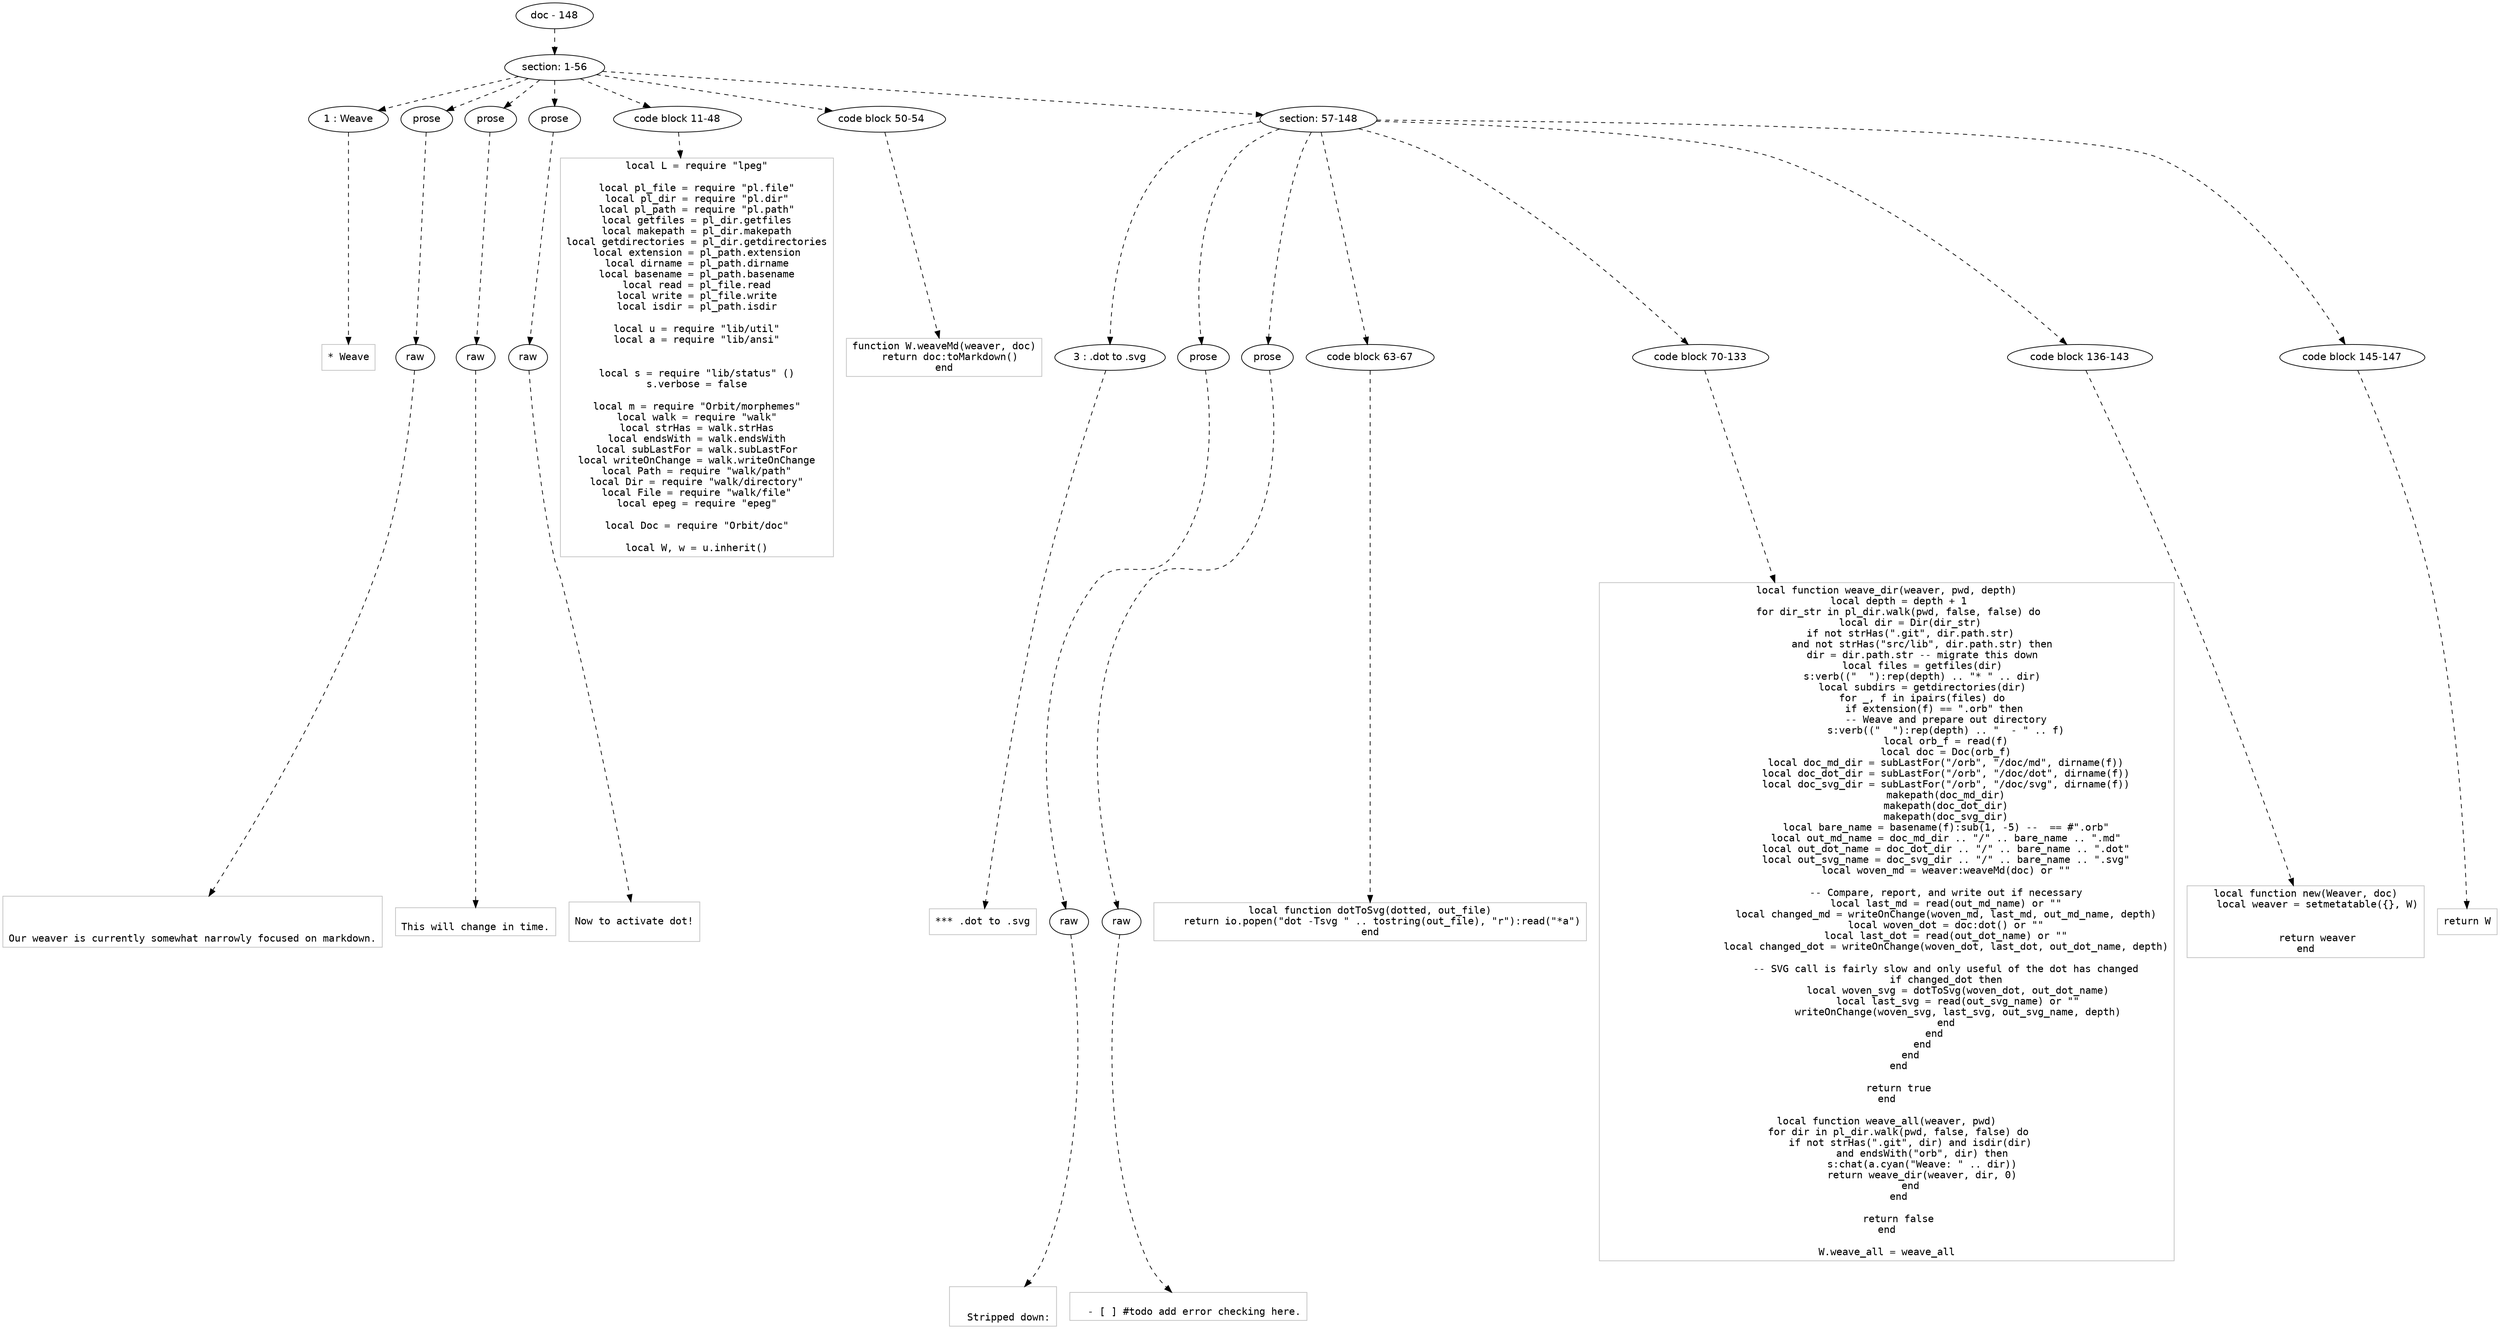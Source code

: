 digraph lpegNode {

node [fontname=Helvetica]
edge [style=dashed]

doc_0 [label="doc - 148"]


doc_0 -> { section_1}
{rank=same; section_1}

section_1 [label="section: 1-56"]


// END RANK doc_0

section_1 -> { header_2 prose_3 prose_4 prose_5 codeblock_6 codeblock_7 section_8}
{rank=same; header_2 prose_3 prose_4 prose_5 codeblock_6 codeblock_7 section_8}

header_2 [label="1 : Weave"]

prose_3 [label="prose"]

prose_4 [label="prose"]

prose_5 [label="prose"]

codeblock_6 [label="code block 11-48"]

codeblock_7 [label="code block 50-54"]

section_8 [label="section: 57-148"]


// END RANK section_1

header_2 -> leaf_9
leaf_9  [color=Gray,shape=rectangle,fontname=Inconsolata,label="* Weave"]
// END RANK header_2

prose_3 -> { raw_10}
{rank=same; raw_10}

raw_10 [label="raw"]


// END RANK prose_3

raw_10 -> leaf_11
leaf_11  [color=Gray,shape=rectangle,fontname=Inconsolata,label="


Our weaver is currently somewhat narrowly focused on markdown.
"]
// END RANK raw_10

prose_4 -> { raw_12}
{rank=same; raw_12}

raw_12 [label="raw"]


// END RANK prose_4

raw_12 -> leaf_13
leaf_13  [color=Gray,shape=rectangle,fontname=Inconsolata,label="
This will change in time.
"]
// END RANK raw_12

prose_5 -> { raw_14}
{rank=same; raw_14}

raw_14 [label="raw"]


// END RANK prose_5

raw_14 -> leaf_15
leaf_15  [color=Gray,shape=rectangle,fontname=Inconsolata,label="
Now to activate dot!

"]
// END RANK raw_14

codeblock_6 -> leaf_16
leaf_16  [color=Gray,shape=rectangle,fontname=Inconsolata,label="local L = require \"lpeg\"

local pl_file = require \"pl.file\"
local pl_dir = require \"pl.dir\"
local pl_path = require \"pl.path\"
local getfiles = pl_dir.getfiles
local makepath = pl_dir.makepath
local getdirectories = pl_dir.getdirectories
local extension = pl_path.extension
local dirname = pl_path.dirname
local basename = pl_path.basename
local read = pl_file.read
local write = pl_file.write
local isdir = pl_path.isdir

local u = require \"lib/util\"
local a = require \"lib/ansi\"


local s = require \"lib/status\" ()
s.verbose = false

local m = require \"Orbit/morphemes\"
local walk = require \"walk\"
local strHas = walk.strHas
local endsWith = walk.endsWith
local subLastFor = walk.subLastFor
local writeOnChange = walk.writeOnChange
local Path = require \"walk/path\"
local Dir = require \"walk/directory\"
local File = require \"walk/file\"
local epeg = require \"epeg\"

local Doc = require \"Orbit/doc\"

local W, w = u.inherit()"]
// END RANK codeblock_6

codeblock_7 -> leaf_17
leaf_17  [color=Gray,shape=rectangle,fontname=Inconsolata,label="function W.weaveMd(weaver, doc)
  return doc:toMarkdown()
end"]
// END RANK codeblock_7

section_8 -> { header_18 prose_19 prose_20 codeblock_21 codeblock_22 codeblock_23 codeblock_24}
{rank=same; header_18 prose_19 prose_20 codeblock_21 codeblock_22 codeblock_23 codeblock_24}

header_18 [label="3 : .dot to .svg"]

prose_19 [label="prose"]

prose_20 [label="prose"]

codeblock_21 [label="code block 63-67"]

codeblock_22 [label="code block 70-133"]

codeblock_23 [label="code block 136-143"]

codeblock_24 [label="code block 145-147"]


// END RANK section_8

header_18 -> leaf_25
leaf_25  [color=Gray,shape=rectangle,fontname=Inconsolata,label="*** .dot to .svg"]
// END RANK header_18

prose_19 -> { raw_26}
{rank=same; raw_26}

raw_26 [label="raw"]


// END RANK prose_19

raw_26 -> leaf_27
leaf_27  [color=Gray,shape=rectangle,fontname=Inconsolata,label="

  Stripped down:
"]
// END RANK raw_26

prose_20 -> { raw_28}
{rank=same; raw_28}

raw_28 [label="raw"]


// END RANK prose_20

raw_28 -> leaf_29
leaf_29  [color=Gray,shape=rectangle,fontname=Inconsolata,label="
  - [ ] #todo add error checking here.
"]
// END RANK raw_28

codeblock_21 -> leaf_30
leaf_30  [color=Gray,shape=rectangle,fontname=Inconsolata,label="local function dotToSvg(dotted, out_file)
    return io.popen(\"dot -Tsvg \" .. tostring(out_file), \"r\"):read(\"*a\")
end"]
// END RANK codeblock_21

codeblock_22 -> leaf_31
leaf_31  [color=Gray,shape=rectangle,fontname=Inconsolata,label="local function weave_dir(weaver, pwd, depth)
    local depth = depth + 1
    for dir_str in pl_dir.walk(pwd, false, false) do
        local dir = Dir(dir_str)
        if not strHas(\".git\", dir.path.str)
            and not strHas(\"src/lib\", dir.path.str) then
            dir = dir.path.str -- migrate this down
            local files = getfiles(dir)
            s:verb((\"  \"):rep(depth) .. \"* \" .. dir)
            local subdirs = getdirectories(dir)
            for _, f in ipairs(files) do
                if extension(f) == \".orb\" then
                    -- Weave and prepare out directory
                    s:verb((\"  \"):rep(depth) .. \"  - \" .. f)
                    local orb_f = read(f)
                    local doc = Doc(orb_f)
                    local doc_md_dir = subLastFor(\"/orb\", \"/doc/md\", dirname(f))
                    local doc_dot_dir = subLastFor(\"/orb\", \"/doc/dot\", dirname(f))
                    local doc_svg_dir = subLastFor(\"/orb\", \"/doc/svg\", dirname(f))
                    makepath(doc_md_dir)
                    makepath(doc_dot_dir)
                    makepath(doc_svg_dir)
                    local bare_name = basename(f):sub(1, -5) --  == #\".orb\"
                    local out_md_name = doc_md_dir .. \"/\" .. bare_name .. \".md\"
                    local out_dot_name = doc_dot_dir .. \"/\" .. bare_name .. \".dot\"
                    local out_svg_name = doc_svg_dir .. \"/\" .. bare_name .. \".svg\"
                    local woven_md = weaver:weaveMd(doc) or \"\"

                    -- Compare, report, and write out if necessary
                    local last_md = read(out_md_name) or \"\"
                    local changed_md = writeOnChange(woven_md, last_md, out_md_name, depth)
                    local woven_dot = doc:dot() or \"\"
                    local last_dot = read(out_dot_name) or \"\"
                    local changed_dot = writeOnChange(woven_dot, last_dot, out_dot_name, depth)

                    -- SVG call is fairly slow and only useful of the dot has changed
                    if changed_dot then
                        local woven_svg = dotToSvg(woven_dot, out_dot_name)
                        local last_svg = read(out_svg_name) or \"\"
                        writeOnChange(woven_svg, last_svg, out_svg_name, depth)
                    end
                end
            end
        end
    end

    return true
end

local function weave_all(weaver, pwd)
    for dir in pl_dir.walk(pwd, false, false) do
        if not strHas(\".git\", dir) and isdir(dir)
            and endsWith(\"orb\", dir) then
            s:chat(a.cyan(\"Weave: \" .. dir))
            return weave_dir(weaver, dir, 0)
        end
    end

    return false
end

W.weave_all = weave_all"]
// END RANK codeblock_22

codeblock_23 -> leaf_32
leaf_32  [color=Gray,shape=rectangle,fontname=Inconsolata,label="local function new(Weaver, doc)
    local weaver = setmetatable({}, W)


    return weaver
end"]
// END RANK codeblock_23

codeblock_24 -> leaf_33
leaf_33  [color=Gray,shape=rectangle,fontname=Inconsolata,label="return W"]
// END RANK codeblock_24


}
